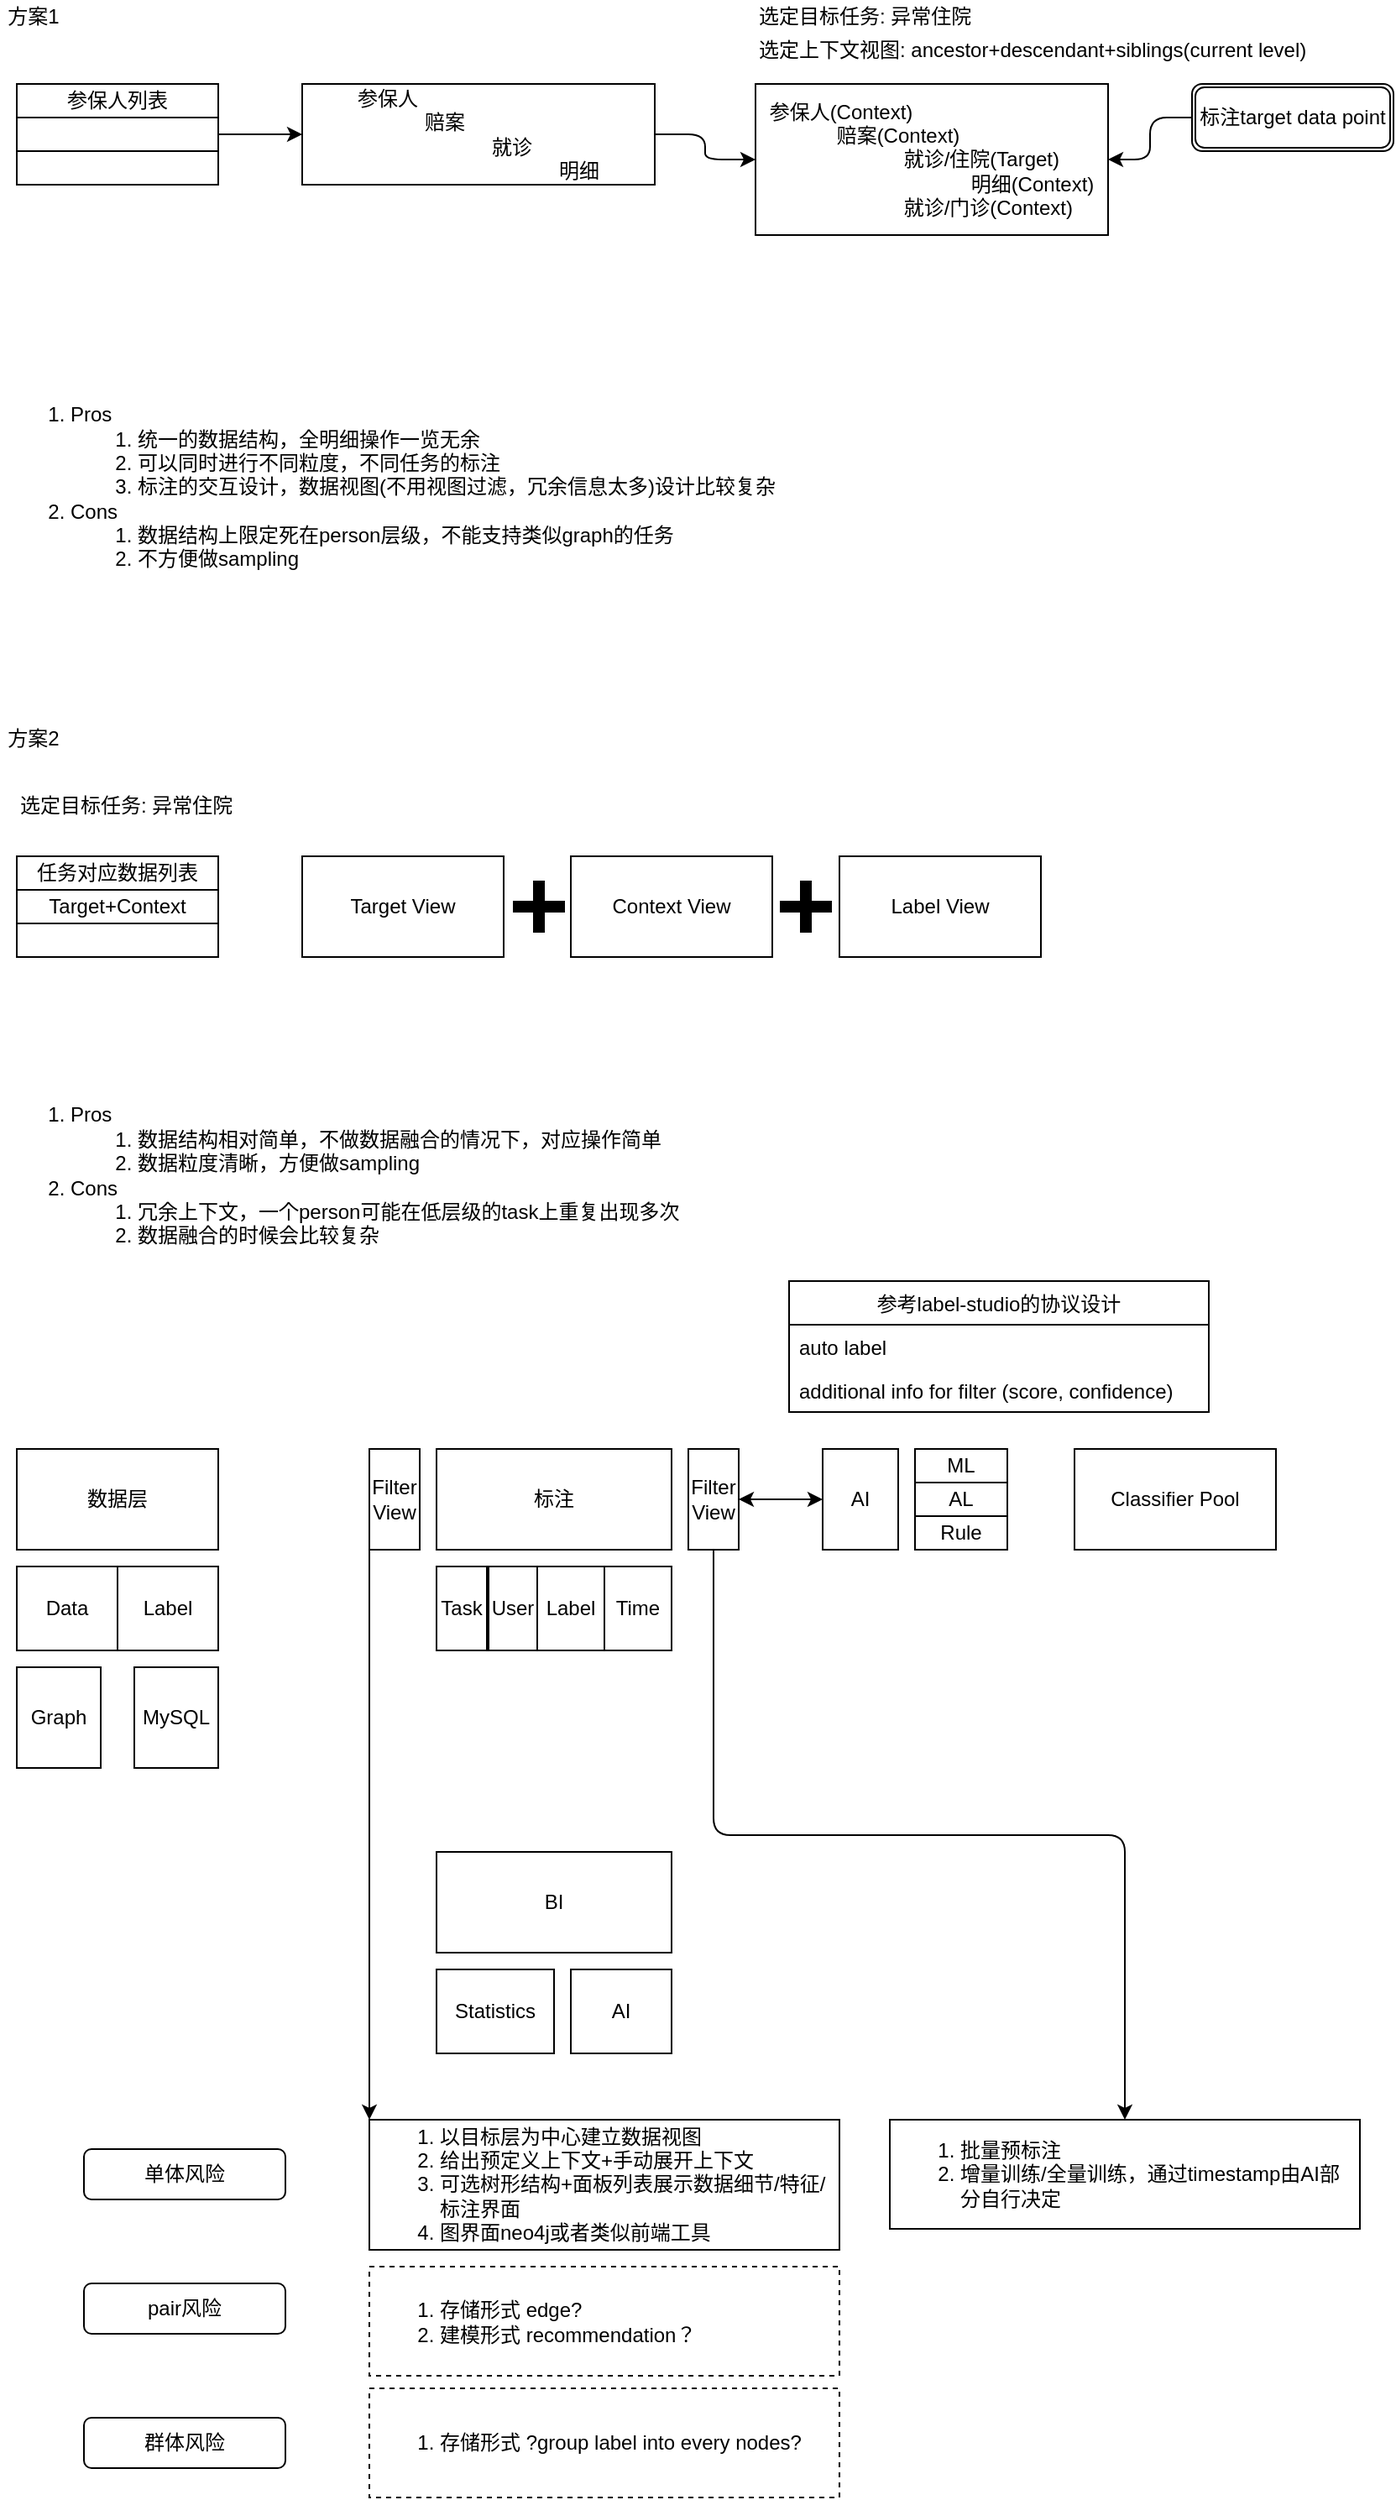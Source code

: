 <mxfile version="14.6.13" type="github">
  <diagram id="nuQsLSKCX1yVviRM6mYH" name="Page-1">
    <mxGraphModel dx="1005" dy="835" grid="1" gridSize="10" guides="1" tooltips="1" connect="1" arrows="1" fold="1" page="1" pageScale="1" pageWidth="850" pageHeight="1100" math="0" shadow="0">
      <root>
        <mxCell id="0" />
        <mxCell id="1" parent="0" />
        <mxCell id="ITm9v_sGWqswMa6FpneH-1" value="方案1" style="text;html=1;strokeColor=none;fillColor=none;align=center;verticalAlign=middle;whiteSpace=wrap;rounded=0;" vertex="1" parent="1">
          <mxGeometry x="60" y="110" width="40" height="20" as="geometry" />
        </mxCell>
        <mxCell id="ITm9v_sGWqswMa6FpneH-2" value="参保人列表" style="rounded=0;whiteSpace=wrap;html=1;" vertex="1" parent="1">
          <mxGeometry x="70" y="160" width="120" height="20" as="geometry" />
        </mxCell>
        <mxCell id="ITm9v_sGWqswMa6FpneH-3" value="" style="rounded=0;whiteSpace=wrap;html=1;" vertex="1" parent="1">
          <mxGeometry x="70" y="180" width="120" height="20" as="geometry" />
        </mxCell>
        <mxCell id="ITm9v_sGWqswMa6FpneH-4" value="" style="rounded=0;whiteSpace=wrap;html=1;" vertex="1" parent="1">
          <mxGeometry x="70" y="200" width="120" height="20" as="geometry" />
        </mxCell>
        <mxCell id="ITm9v_sGWqswMa6FpneH-5" value="&lt;div style=&quot;text-align: left&quot;&gt;&lt;span&gt;参保人&lt;/span&gt;&lt;/div&gt;&lt;blockquote style=&quot;margin: 0 0 0 40px ; border: none ; padding: 0px&quot;&gt;&lt;span&gt;&lt;div style=&quot;text-align: left&quot;&gt;&lt;span&gt;赔案&lt;/span&gt;&lt;/div&gt;&lt;/span&gt;&lt;/blockquote&gt;&lt;blockquote style=&quot;margin: 0 0 0 40px ; border: none ; padding: 0px&quot;&gt;&lt;blockquote style=&quot;margin: 0 0 0 40px ; border: none ; padding: 0px&quot;&gt;&lt;span&gt;&lt;div style=&quot;text-align: left&quot;&gt;&lt;span&gt;就诊&lt;/span&gt;&lt;/div&gt;&lt;/span&gt;&lt;/blockquote&gt;&lt;/blockquote&gt;&lt;blockquote style=&quot;margin: 0 0 0 40px ; border: none ; padding: 0px&quot;&gt;&lt;blockquote style=&quot;margin: 0 0 0 40px ; border: none ; padding: 0px&quot;&gt;&lt;blockquote style=&quot;margin: 0 0 0 40px ; border: none ; padding: 0px&quot;&gt;&lt;span&gt;&lt;div style=&quot;text-align: left&quot;&gt;明细&lt;/div&gt;&lt;/span&gt;&lt;/blockquote&gt;&lt;/blockquote&gt;&lt;/blockquote&gt;" style="rounded=0;whiteSpace=wrap;html=1;" vertex="1" parent="1">
          <mxGeometry x="240" y="160" width="210" height="60" as="geometry" />
        </mxCell>
        <mxCell id="ITm9v_sGWqswMa6FpneH-6" value="" style="endArrow=classic;html=1;exitX=1;exitY=0.5;exitDx=0;exitDy=0;entryX=0;entryY=0.5;entryDx=0;entryDy=0;" edge="1" parent="1" source="ITm9v_sGWqswMa6FpneH-3" target="ITm9v_sGWqswMa6FpneH-5">
          <mxGeometry width="50" height="50" relative="1" as="geometry">
            <mxPoint x="380" y="440" as="sourcePoint" />
            <mxPoint x="430" y="390" as="targetPoint" />
          </mxGeometry>
        </mxCell>
        <mxCell id="ITm9v_sGWqswMa6FpneH-9" value="&lt;div style=&quot;text-align: left&quot;&gt;&lt;span&gt;参保人(Context)&lt;/span&gt;&lt;/div&gt;&lt;blockquote style=&quot;margin: 0 0 0 40px ; border: none ; padding: 0px&quot;&gt;&lt;span&gt;&lt;div style=&quot;text-align: left&quot;&gt;&lt;span&gt;赔案(Context)&lt;/span&gt;&lt;/div&gt;&lt;/span&gt;&lt;/blockquote&gt;&lt;blockquote style=&quot;margin: 0 0 0 40px ; border: none ; padding: 0px&quot;&gt;&lt;blockquote style=&quot;margin: 0 0 0 40px ; border: none ; padding: 0px&quot;&gt;&lt;span&gt;&lt;div style=&quot;text-align: left&quot;&gt;&lt;span&gt;就诊/住院(Target)&lt;/span&gt;&lt;/div&gt;&lt;/span&gt;&lt;/blockquote&gt;&lt;/blockquote&gt;&lt;blockquote style=&quot;margin: 0 0 0 40px ; border: none ; padding: 0px&quot;&gt;&lt;blockquote style=&quot;margin: 0 0 0 40px ; border: none ; padding: 0px&quot;&gt;&lt;blockquote style=&quot;margin: 0 0 0 40px ; border: none ; padding: 0px&quot;&gt;&lt;span&gt;&lt;div style=&quot;text-align: left&quot;&gt;明细(Context)&lt;/div&gt;&lt;/span&gt;&lt;/blockquote&gt;&lt;/blockquote&gt;&lt;/blockquote&gt;&lt;blockquote style=&quot;margin: 0 0 0 40px ; border: none ; padding: 0px&quot;&gt;&lt;blockquote style=&quot;margin: 0 0 0 40px ; border: none ; padding: 0px&quot;&gt;&lt;div style=&quot;text-align: left&quot;&gt;&lt;span&gt;就诊/门诊(Context)&lt;/span&gt;&lt;/div&gt;&lt;/blockquote&gt;&lt;/blockquote&gt;" style="rounded=0;whiteSpace=wrap;html=1;" vertex="1" parent="1">
          <mxGeometry x="510" y="160" width="210" height="90" as="geometry" />
        </mxCell>
        <mxCell id="ITm9v_sGWqswMa6FpneH-11" value="选定目标任务: 异常住院" style="text;html=1;strokeColor=none;fillColor=none;align=left;verticalAlign=middle;whiteSpace=wrap;rounded=0;" vertex="1" parent="1">
          <mxGeometry x="510" y="110" width="170" height="20" as="geometry" />
        </mxCell>
        <mxCell id="ITm9v_sGWqswMa6FpneH-12" value="选定上下文视图: ancestor+descendant+siblings(current level)" style="text;html=1;strokeColor=none;fillColor=none;align=left;verticalAlign=middle;whiteSpace=wrap;rounded=0;" vertex="1" parent="1">
          <mxGeometry x="510" y="130" width="360" height="20" as="geometry" />
        </mxCell>
        <mxCell id="ITm9v_sGWqswMa6FpneH-13" value="" style="edgeStyle=elbowEdgeStyle;elbow=horizontal;endArrow=classic;html=1;entryX=0;entryY=0.5;entryDx=0;entryDy=0;exitX=1;exitY=0.5;exitDx=0;exitDy=0;" edge="1" parent="1" source="ITm9v_sGWqswMa6FpneH-5" target="ITm9v_sGWqswMa6FpneH-9">
          <mxGeometry width="50" height="50" relative="1" as="geometry">
            <mxPoint x="410" y="180" as="sourcePoint" />
            <mxPoint x="460" y="130" as="targetPoint" />
          </mxGeometry>
        </mxCell>
        <mxCell id="ITm9v_sGWqswMa6FpneH-14" value="标注target data point" style="shape=ext;double=1;rounded=1;whiteSpace=wrap;html=1;align=center;" vertex="1" parent="1">
          <mxGeometry x="770" y="160" width="120" height="40" as="geometry" />
        </mxCell>
        <mxCell id="ITm9v_sGWqswMa6FpneH-15" value="方案2" style="text;html=1;strokeColor=none;fillColor=none;align=center;verticalAlign=middle;whiteSpace=wrap;rounded=0;" vertex="1" parent="1">
          <mxGeometry x="60" y="540" width="40" height="20" as="geometry" />
        </mxCell>
        <mxCell id="ITm9v_sGWqswMa6FpneH-16" value="选定目标任务: 异常住院" style="text;html=1;strokeColor=none;fillColor=none;align=left;verticalAlign=middle;whiteSpace=wrap;rounded=0;" vertex="1" parent="1">
          <mxGeometry x="70" y="580" width="170" height="20" as="geometry" />
        </mxCell>
        <mxCell id="ITm9v_sGWqswMa6FpneH-18" value="任务对应数据列表" style="rounded=0;whiteSpace=wrap;html=1;" vertex="1" parent="1">
          <mxGeometry x="70" y="620" width="120" height="20" as="geometry" />
        </mxCell>
        <mxCell id="ITm9v_sGWqswMa6FpneH-19" value="Target+Context" style="rounded=0;whiteSpace=wrap;html=1;" vertex="1" parent="1">
          <mxGeometry x="70" y="640" width="120" height="20" as="geometry" />
        </mxCell>
        <mxCell id="ITm9v_sGWqswMa6FpneH-20" value="" style="rounded=0;whiteSpace=wrap;html=1;" vertex="1" parent="1">
          <mxGeometry x="70" y="660" width="120" height="20" as="geometry" />
        </mxCell>
        <mxCell id="ITm9v_sGWqswMa6FpneH-21" value="Target View" style="rounded=0;whiteSpace=wrap;html=1;align=center;" vertex="1" parent="1">
          <mxGeometry x="240" y="620" width="120" height="60" as="geometry" />
        </mxCell>
        <mxCell id="ITm9v_sGWqswMa6FpneH-22" value="Context View" style="rounded=0;whiteSpace=wrap;html=1;align=center;" vertex="1" parent="1">
          <mxGeometry x="400" y="620" width="120" height="60" as="geometry" />
        </mxCell>
        <mxCell id="ITm9v_sGWqswMa6FpneH-23" value="" style="shape=cross;whiteSpace=wrap;html=1;align=left;labelBackgroundColor=#000000;labelBorderColor=#000000;fillColor=#000000;" vertex="1" parent="1">
          <mxGeometry x="366" y="635" width="30" height="30" as="geometry" />
        </mxCell>
        <mxCell id="ITm9v_sGWqswMa6FpneH-27" value="" style="edgeStyle=elbowEdgeStyle;elbow=horizontal;endArrow=classic;html=1;exitX=0;exitY=0.5;exitDx=0;exitDy=0;" edge="1" parent="1" source="ITm9v_sGWqswMa6FpneH-14" target="ITm9v_sGWqswMa6FpneH-9">
          <mxGeometry width="50" height="50" relative="1" as="geometry">
            <mxPoint x="410" y="360" as="sourcePoint" />
            <mxPoint x="460" y="310" as="targetPoint" />
          </mxGeometry>
        </mxCell>
        <mxCell id="ITm9v_sGWqswMa6FpneH-29" value="Label View" style="rounded=0;whiteSpace=wrap;html=1;align=center;" vertex="1" parent="1">
          <mxGeometry x="560" y="620" width="120" height="60" as="geometry" />
        </mxCell>
        <mxCell id="ITm9v_sGWqswMa6FpneH-31" value="" style="shape=cross;whiteSpace=wrap;html=1;align=left;labelBackgroundColor=#000000;labelBorderColor=#000000;fillColor=#000000;" vertex="1" parent="1">
          <mxGeometry x="525" y="635" width="30" height="30" as="geometry" />
        </mxCell>
        <mxCell id="ITm9v_sGWqswMa6FpneH-32" value="&lt;ol&gt;&lt;li&gt;Pros&lt;/li&gt;&lt;ol&gt;&lt;li&gt;数据结构相对简单，不做数据融合的情况下，对应操作简单&lt;/li&gt;&lt;li&gt;数据粒度清晰，方便做sampling&lt;/li&gt;&lt;/ol&gt;&lt;li&gt;Cons&lt;/li&gt;&lt;ol&gt;&lt;li&gt;冗余上下文，一个person可能在低层级的task上重复出现多次&lt;/li&gt;&lt;li&gt;数据融合的时候会比较复杂&lt;/li&gt;&lt;/ol&gt;&lt;/ol&gt;" style="text;html=1;strokeColor=none;fillColor=none;align=left;verticalAlign=middle;whiteSpace=wrap;rounded=0;labelBackgroundColor=none;" vertex="1" parent="1">
          <mxGeometry x="60" y="710" width="420" height="200" as="geometry" />
        </mxCell>
        <mxCell id="ITm9v_sGWqswMa6FpneH-33" value="&lt;ol&gt;&lt;li&gt;Pros&lt;/li&gt;&lt;ol&gt;&lt;li&gt;统一的数据结构，全明细操作一览无余&lt;/li&gt;&lt;li&gt;可以同时进行不同粒度，不同任务的标注&lt;/li&gt;&lt;li&gt;标注的交互设计，数据视图(不用视图过滤，冗余信息太多)设计比较复杂&lt;/li&gt;&lt;/ol&gt;&lt;li&gt;Cons&lt;/li&gt;&lt;ol&gt;&lt;li&gt;数据结构上限定死在person层级，不能支持类似graph的任务&lt;/li&gt;&lt;li&gt;不方便做sampling&lt;/li&gt;&lt;/ol&gt;&lt;/ol&gt;" style="text;html=1;strokeColor=none;fillColor=none;align=left;verticalAlign=middle;whiteSpace=wrap;rounded=0;labelBackgroundColor=none;" vertex="1" parent="1">
          <mxGeometry x="60" y="300" width="490" height="200" as="geometry" />
        </mxCell>
        <mxCell id="ITm9v_sGWqswMa6FpneH-34" value="数据层" style="rounded=0;whiteSpace=wrap;html=1;labelBackgroundColor=none;align=center;" vertex="1" parent="1">
          <mxGeometry x="70" y="973" width="120" height="60" as="geometry" />
        </mxCell>
        <mxCell id="ITm9v_sGWqswMa6FpneH-35" value="标注" style="rounded=0;whiteSpace=wrap;html=1;labelBackgroundColor=none;align=center;" vertex="1" parent="1">
          <mxGeometry x="320" y="973" width="140" height="60" as="geometry" />
        </mxCell>
        <mxCell id="ITm9v_sGWqswMa6FpneH-36" value="AI" style="rounded=0;whiteSpace=wrap;html=1;labelBackgroundColor=none;align=center;" vertex="1" parent="1">
          <mxGeometry x="550" y="973" width="45" height="60" as="geometry" />
        </mxCell>
        <mxCell id="ITm9v_sGWqswMa6FpneH-37" value="Classifier Pool" style="rounded=0;whiteSpace=wrap;html=1;labelBackgroundColor=none;align=center;" vertex="1" parent="1">
          <mxGeometry x="700" y="973" width="120" height="60" as="geometry" />
        </mxCell>
        <mxCell id="ITm9v_sGWqswMa6FpneH-38" value="Graph" style="rounded=0;whiteSpace=wrap;html=1;labelBackgroundColor=none;align=center;" vertex="1" parent="1">
          <mxGeometry x="70" y="1103" width="50" height="60" as="geometry" />
        </mxCell>
        <mxCell id="ITm9v_sGWqswMa6FpneH-39" value="MySQL" style="rounded=0;whiteSpace=wrap;html=1;labelBackgroundColor=none;align=center;" vertex="1" parent="1">
          <mxGeometry x="140" y="1103" width="50" height="60" as="geometry" />
        </mxCell>
        <mxCell id="ITm9v_sGWqswMa6FpneH-40" value="Data" style="rounded=0;whiteSpace=wrap;html=1;labelBackgroundColor=none;align=center;fillColor=none;" vertex="1" parent="1">
          <mxGeometry x="70" y="1043" width="60" height="50" as="geometry" />
        </mxCell>
        <mxCell id="ITm9v_sGWqswMa6FpneH-41" value="Label" style="rounded=0;whiteSpace=wrap;html=1;labelBackgroundColor=none;align=center;fillColor=none;" vertex="1" parent="1">
          <mxGeometry x="130" y="1043" width="60" height="50" as="geometry" />
        </mxCell>
        <mxCell id="ITm9v_sGWqswMa6FpneH-42" value="Task" style="rounded=0;whiteSpace=wrap;html=1;labelBackgroundColor=none;align=center;fillColor=none;" vertex="1" parent="1">
          <mxGeometry x="320" y="1043" width="30" height="50" as="geometry" />
        </mxCell>
        <mxCell id="ITm9v_sGWqswMa6FpneH-43" value="User" style="rounded=0;whiteSpace=wrap;html=1;labelBackgroundColor=none;align=center;fillColor=none;" vertex="1" parent="1">
          <mxGeometry x="351" y="1043" width="29" height="50" as="geometry" />
        </mxCell>
        <mxCell id="ITm9v_sGWqswMa6FpneH-44" value="Filter&lt;br&gt;View" style="rounded=0;whiteSpace=wrap;html=1;labelBackgroundColor=none;align=center;fillColor=none;" vertex="1" parent="1">
          <mxGeometry x="280" y="973" width="30" height="60" as="geometry" />
        </mxCell>
        <mxCell id="ITm9v_sGWqswMa6FpneH-45" value="Filter&lt;br&gt;View" style="rounded=0;whiteSpace=wrap;html=1;labelBackgroundColor=none;align=center;fillColor=none;" vertex="1" parent="1">
          <mxGeometry x="470" y="973" width="30" height="60" as="geometry" />
        </mxCell>
        <mxCell id="ITm9v_sGWqswMa6FpneH-46" value="Label" style="rounded=0;whiteSpace=wrap;html=1;labelBackgroundColor=none;align=center;fillColor=none;" vertex="1" parent="1">
          <mxGeometry x="380" y="1043" width="40" height="50" as="geometry" />
        </mxCell>
        <mxCell id="ITm9v_sGWqswMa6FpneH-47" value="Time" style="rounded=0;whiteSpace=wrap;html=1;labelBackgroundColor=none;align=center;fillColor=none;" vertex="1" parent="1">
          <mxGeometry x="420" y="1043" width="40" height="50" as="geometry" />
        </mxCell>
        <mxCell id="ITm9v_sGWqswMa6FpneH-48" value="BI" style="rounded=0;whiteSpace=wrap;html=1;labelBackgroundColor=none;align=center;" vertex="1" parent="1">
          <mxGeometry x="320" y="1213" width="140" height="60" as="geometry" />
        </mxCell>
        <mxCell id="ITm9v_sGWqswMa6FpneH-49" value="ML" style="rounded=0;whiteSpace=wrap;html=1;labelBackgroundColor=none;align=center;fillColor=none;" vertex="1" parent="1">
          <mxGeometry x="605" y="973" width="55" height="20" as="geometry" />
        </mxCell>
        <mxCell id="ITm9v_sGWqswMa6FpneH-50" value="AL" style="rounded=0;whiteSpace=wrap;html=1;labelBackgroundColor=none;align=center;fillColor=none;" vertex="1" parent="1">
          <mxGeometry x="605" y="993" width="55" height="20" as="geometry" />
        </mxCell>
        <mxCell id="ITm9v_sGWqswMa6FpneH-51" value="Rule" style="rounded=0;whiteSpace=wrap;html=1;labelBackgroundColor=none;align=center;fillColor=none;" vertex="1" parent="1">
          <mxGeometry x="605" y="1013" width="55" height="20" as="geometry" />
        </mxCell>
        <mxCell id="ITm9v_sGWqswMa6FpneH-52" value="Statistics" style="rounded=0;whiteSpace=wrap;html=1;labelBackgroundColor=none;align=center;fillColor=none;" vertex="1" parent="1">
          <mxGeometry x="320" y="1283" width="70" height="50" as="geometry" />
        </mxCell>
        <mxCell id="ITm9v_sGWqswMa6FpneH-53" value="AI" style="rounded=0;whiteSpace=wrap;html=1;labelBackgroundColor=none;align=center;fillColor=none;" vertex="1" parent="1">
          <mxGeometry x="400" y="1283" width="60" height="50" as="geometry" />
        </mxCell>
        <mxCell id="ITm9v_sGWqswMa6FpneH-58" value="" style="endArrow=classic;startArrow=classic;html=1;entryX=0;entryY=0.5;entryDx=0;entryDy=0;entryPerimeter=0;exitX=1;exitY=0.5;exitDx=0;exitDy=0;" edge="1" parent="1" source="ITm9v_sGWqswMa6FpneH-45" target="ITm9v_sGWqswMa6FpneH-36">
          <mxGeometry width="50" height="50" relative="1" as="geometry">
            <mxPoint x="440" y="1113" as="sourcePoint" />
            <mxPoint x="490" y="1063" as="targetPoint" />
          </mxGeometry>
        </mxCell>
        <mxCell id="ITm9v_sGWqswMa6FpneH-59" value="参考label-studio的协议设计" style="swimlane;fontStyle=0;childLayout=stackLayout;horizontal=1;startSize=26;fillColor=none;horizontalStack=0;resizeParent=1;resizeParentMax=0;resizeLast=0;collapsible=1;marginBottom=0;labelBackgroundColor=none;align=center;" vertex="1" parent="1">
          <mxGeometry x="530" y="873" width="250" height="78" as="geometry" />
        </mxCell>
        <mxCell id="ITm9v_sGWqswMa6FpneH-60" value="auto label" style="text;strokeColor=none;fillColor=none;align=left;verticalAlign=top;spacingLeft=4;spacingRight=4;overflow=hidden;rotatable=0;points=[[0,0.5],[1,0.5]];portConstraint=eastwest;" vertex="1" parent="ITm9v_sGWqswMa6FpneH-59">
          <mxGeometry y="26" width="250" height="26" as="geometry" />
        </mxCell>
        <mxCell id="ITm9v_sGWqswMa6FpneH-61" value="additional info for filter (score, confidence)" style="text;strokeColor=none;fillColor=none;align=left;verticalAlign=top;spacingLeft=4;spacingRight=4;overflow=hidden;rotatable=0;points=[[0,0.5],[1,0.5]];portConstraint=eastwest;" vertex="1" parent="ITm9v_sGWqswMa6FpneH-59">
          <mxGeometry y="52" width="250" height="26" as="geometry" />
        </mxCell>
        <mxCell id="ITm9v_sGWqswMa6FpneH-66" value="单体风险" style="rounded=1;whiteSpace=wrap;html=1;labelBackgroundColor=none;fillColor=none;align=center;" vertex="1" parent="1">
          <mxGeometry x="110" y="1390" width="120" height="30" as="geometry" />
        </mxCell>
        <mxCell id="ITm9v_sGWqswMa6FpneH-67" value="pair风险" style="rounded=1;whiteSpace=wrap;html=1;labelBackgroundColor=none;fillColor=none;align=center;" vertex="1" parent="1">
          <mxGeometry x="110" y="1470" width="120" height="30" as="geometry" />
        </mxCell>
        <mxCell id="ITm9v_sGWqswMa6FpneH-68" value="群体风险" style="rounded=1;whiteSpace=wrap;html=1;labelBackgroundColor=none;fillColor=none;align=center;" vertex="1" parent="1">
          <mxGeometry x="110" y="1550" width="120" height="30" as="geometry" />
        </mxCell>
        <mxCell id="ITm9v_sGWqswMa6FpneH-69" value="&lt;ol&gt;&lt;li&gt;以目标层为中心建立数据视图&lt;/li&gt;&lt;li&gt;给出预定义上下文+手动展开上下文&lt;/li&gt;&lt;li&gt;可选树形结构+面板列表展示数据细节/特征/标注界面&lt;/li&gt;&lt;li&gt;图界面neo4j或者类似前端工具&lt;/li&gt;&lt;/ol&gt;" style="text;html=1;fillColor=none;align=left;verticalAlign=middle;whiteSpace=wrap;rounded=0;labelBackgroundColor=none;strokeColor=#000000;" vertex="1" parent="1">
          <mxGeometry x="280" y="1372.5" width="280" height="77.5" as="geometry" />
        </mxCell>
        <mxCell id="ITm9v_sGWqswMa6FpneH-70" value="" style="endArrow=classic;html=1;exitX=0;exitY=1;exitDx=0;exitDy=0;entryX=0;entryY=0;entryDx=0;entryDy=0;" edge="1" parent="1" source="ITm9v_sGWqswMa6FpneH-44" target="ITm9v_sGWqswMa6FpneH-69">
          <mxGeometry width="50" height="50" relative="1" as="geometry">
            <mxPoint x="420" y="1350" as="sourcePoint" />
            <mxPoint x="288" y="1380" as="targetPoint" />
          </mxGeometry>
        </mxCell>
        <mxCell id="ITm9v_sGWqswMa6FpneH-71" value="&lt;ol&gt;&lt;li&gt;批量预标注&lt;/li&gt;&lt;li&gt;增量训练/全量训练，通过timestamp由AI部分自行决定&lt;/li&gt;&lt;/ol&gt;" style="text;html=1;fillColor=none;align=left;verticalAlign=middle;whiteSpace=wrap;rounded=0;labelBackgroundColor=none;strokeColor=#000000;" vertex="1" parent="1">
          <mxGeometry x="590" y="1372.5" width="280" height="65" as="geometry" />
        </mxCell>
        <mxCell id="ITm9v_sGWqswMa6FpneH-72" value="" style="edgeStyle=elbowEdgeStyle;elbow=vertical;endArrow=classic;html=1;exitX=0.5;exitY=1;exitDx=0;exitDy=0;" edge="1" parent="1" source="ITm9v_sGWqswMa6FpneH-45" target="ITm9v_sGWqswMa6FpneH-71">
          <mxGeometry width="50" height="50" relative="1" as="geometry">
            <mxPoint x="420" y="1350" as="sourcePoint" />
            <mxPoint x="470" y="1300" as="targetPoint" />
          </mxGeometry>
        </mxCell>
        <mxCell id="ITm9v_sGWqswMa6FpneH-73" value="&lt;ol&gt;&lt;li&gt;存储形式 edge?&lt;/li&gt;&lt;li&gt;建模形式 recommendation？&lt;/li&gt;&lt;/ol&gt;" style="text;html=1;fillColor=none;align=left;verticalAlign=middle;whiteSpace=wrap;rounded=0;labelBackgroundColor=none;strokeColor=#000000;dashed=1;" vertex="1" parent="1">
          <mxGeometry x="280" y="1460" width="280" height="65" as="geometry" />
        </mxCell>
        <mxCell id="ITm9v_sGWqswMa6FpneH-74" value="&lt;ol&gt;&lt;li&gt;存储形式 ?group label into every nodes?&lt;/li&gt;&lt;/ol&gt;" style="text;html=1;fillColor=none;align=left;verticalAlign=middle;whiteSpace=wrap;rounded=0;labelBackgroundColor=none;strokeColor=#000000;dashed=1;" vertex="1" parent="1">
          <mxGeometry x="280" y="1532.5" width="280" height="65" as="geometry" />
        </mxCell>
      </root>
    </mxGraphModel>
  </diagram>
</mxfile>
